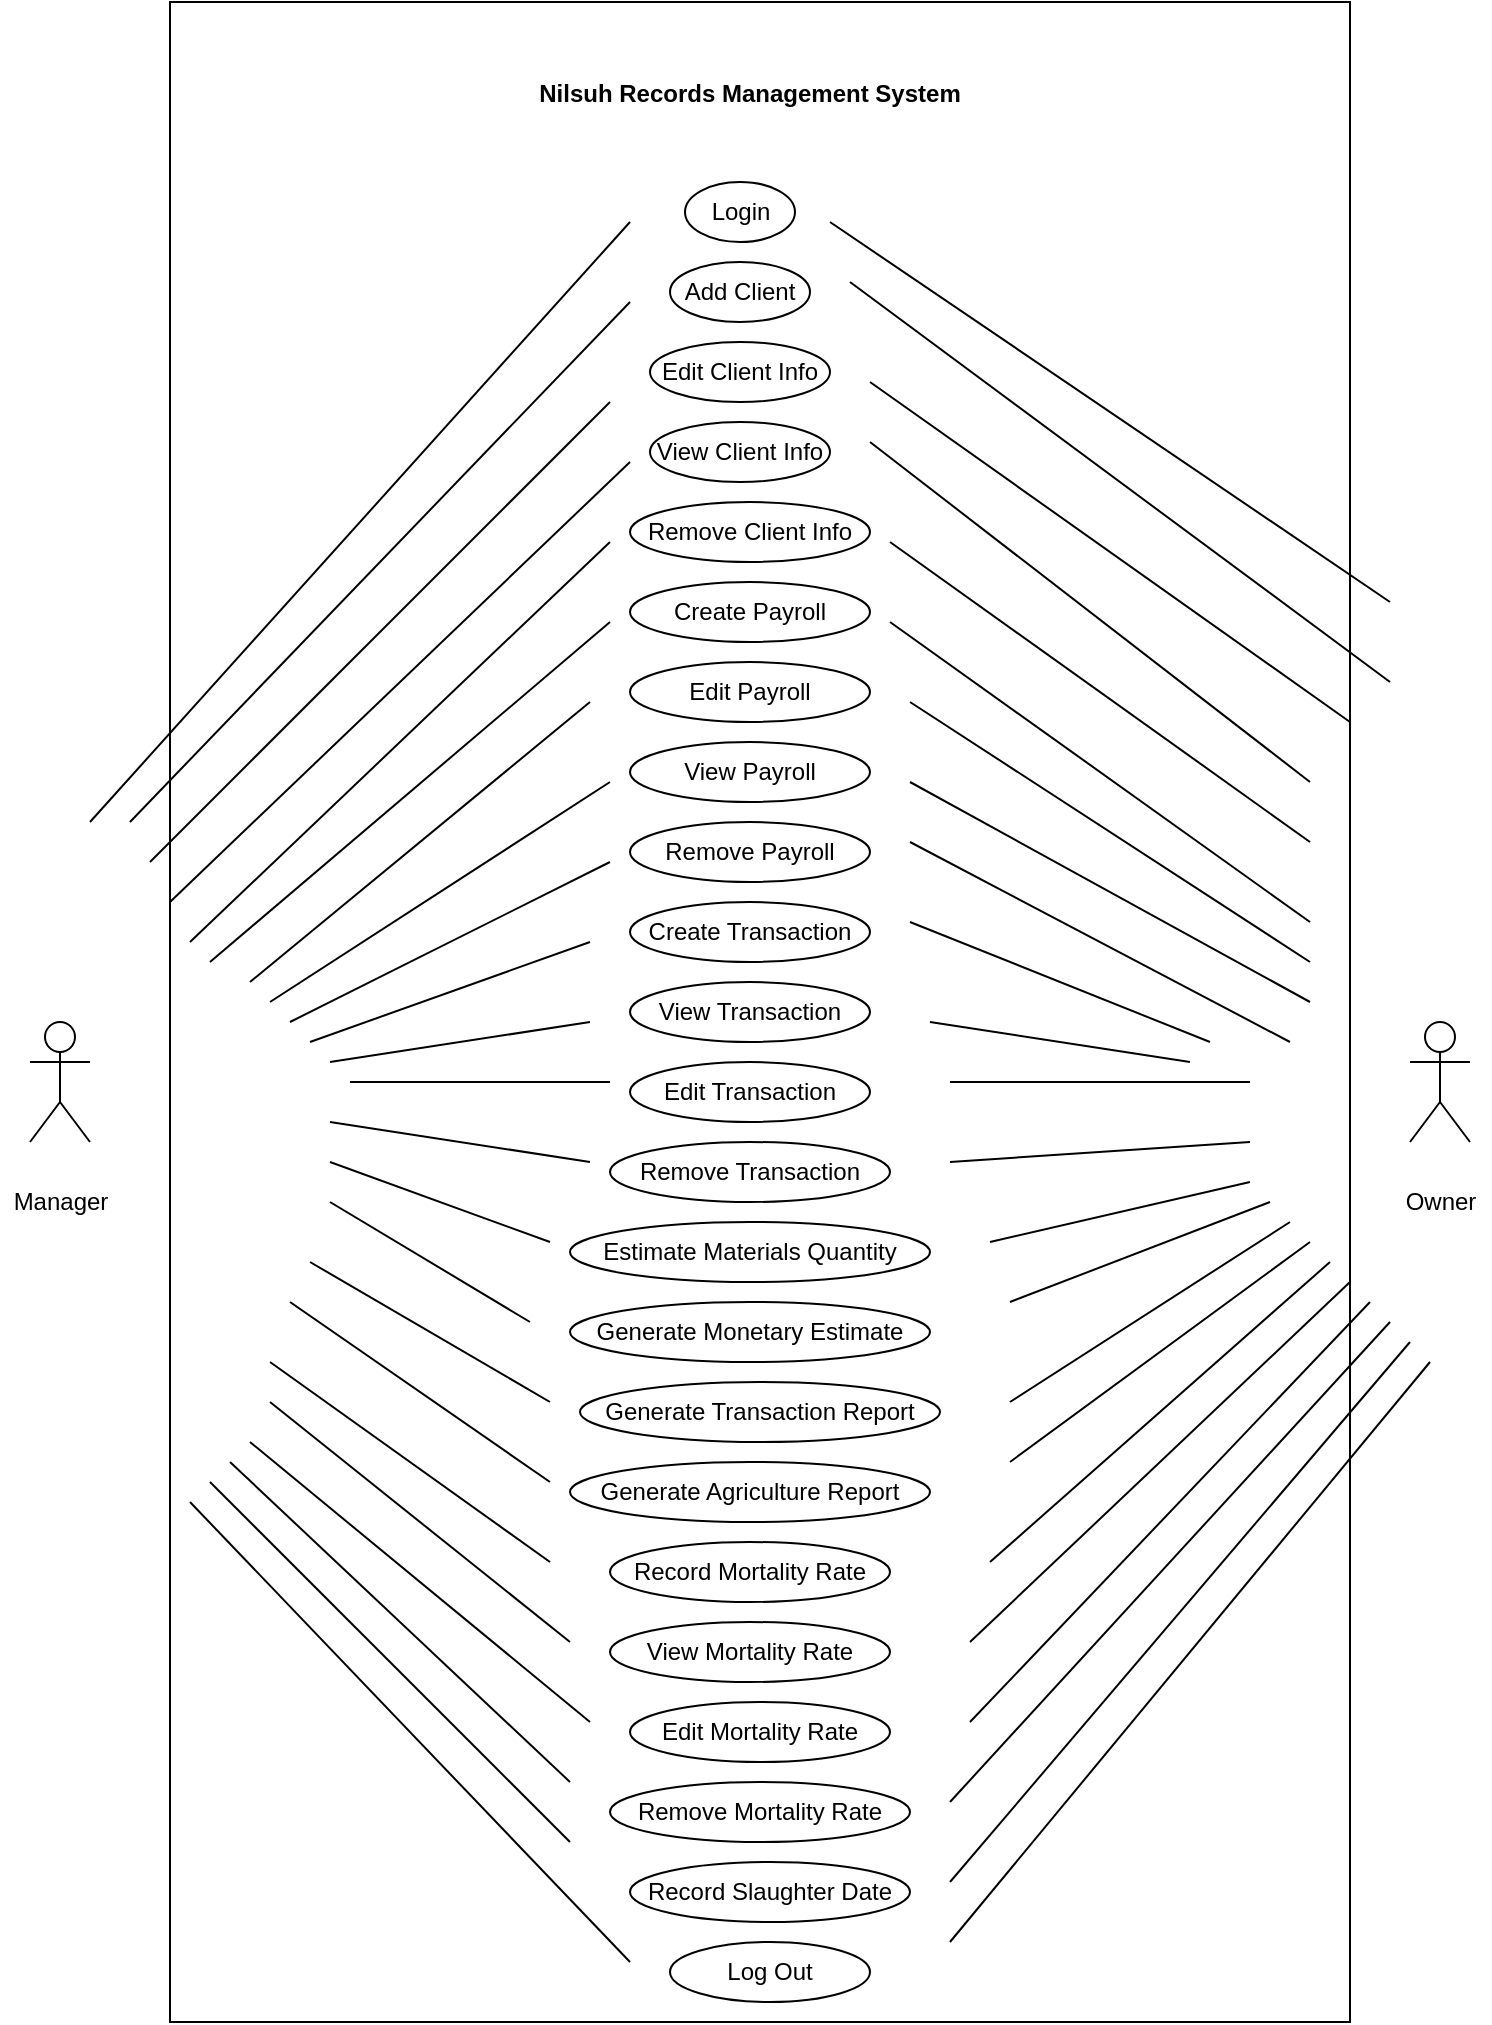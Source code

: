 <mxfile version="13.9.2" type="github">
  <diagram name="Page-1" id="0783ab3e-0a74-02c8-0abd-f7b4e66b4bec">
    <mxGraphModel dx="786" dy="562" grid="1" gridSize="10" guides="1" tooltips="1" connect="1" arrows="1" fold="1" page="1" pageScale="1" pageWidth="850" pageHeight="1100" background="#ffffff" math="0" shadow="0">
      <root>
        <mxCell id="0" />
        <mxCell id="1" parent="0" />
        <mxCell id="gk-y9VXDYpC0o3vN2cTY-11" value="Login" style="ellipse;whiteSpace=wrap;html=1;strokeColor=#000000;strokeWidth=1;" vertex="1" parent="1">
          <mxGeometry x="387.5" y="110" width="55" height="30" as="geometry" />
        </mxCell>
        <mxCell id="gk-y9VXDYpC0o3vN2cTY-18" value="Add Client" style="ellipse;whiteSpace=wrap;html=1;strokeColor=#000000;strokeWidth=1;" vertex="1" parent="1">
          <mxGeometry x="380" y="150" width="70" height="30" as="geometry" />
        </mxCell>
        <mxCell id="gk-y9VXDYpC0o3vN2cTY-8" value="" style="shape=umlActor;verticalLabelPosition=bottom;verticalAlign=top;html=1;outlineConnect=0;strokeColor=#000000;strokeWidth=1;direction=east;" vertex="1" parent="1">
          <mxGeometry x="750" y="530" width="30" height="60" as="geometry" />
        </mxCell>
        <mxCell id="gk-y9VXDYpC0o3vN2cTY-2" value="" style="shape=umlActor;verticalLabelPosition=bottom;verticalAlign=top;html=1;direction=east;strokeWidth=1;" vertex="1" parent="1">
          <mxGeometry x="60" y="530" width="30" height="60" as="geometry" />
        </mxCell>
        <mxCell id="gk-y9VXDYpC0o3vN2cTY-9" value="Manager" style="text;html=1;align=center;verticalAlign=middle;resizable=0;points=[];autosize=1;" vertex="1" parent="1">
          <mxGeometry x="45" y="610" width="60" height="20" as="geometry" />
        </mxCell>
        <mxCell id="gk-y9VXDYpC0o3vN2cTY-29" value="Nilsuh Records Management System" style="fontStyle=1;strokeWidth=1;fillColor=none;strokeColor=#FFFFFF;" vertex="1" parent="1">
          <mxGeometry x="350" y="50" width="140" height="30" as="geometry" />
        </mxCell>
        <mxCell id="gk-y9VXDYpC0o3vN2cTY-31" value="Owner" style="text;html=1;align=center;verticalAlign=middle;resizable=0;points=[];autosize=1;" vertex="1" parent="1">
          <mxGeometry x="740" y="610" width="50" height="20" as="geometry" />
        </mxCell>
        <mxCell id="gk-y9VXDYpC0o3vN2cTY-35" value="Edit Client Info&lt;br&gt;" style="ellipse;whiteSpace=wrap;html=1;strokeColor=#000000;strokeWidth=1;" vertex="1" parent="1">
          <mxGeometry x="370" y="190" width="90" height="30" as="geometry" />
        </mxCell>
        <mxCell id="gk-y9VXDYpC0o3vN2cTY-37" value="View Client Info" style="ellipse;whiteSpace=wrap;html=1;strokeColor=#000000;strokeWidth=1;" vertex="1" parent="1">
          <mxGeometry x="370" y="230" width="90" height="30" as="geometry" />
        </mxCell>
        <mxCell id="gk-y9VXDYpC0o3vN2cTY-38" value="Remove Client Info" style="ellipse;whiteSpace=wrap;html=1;strokeColor=#000000;strokeWidth=1;" vertex="1" parent="1">
          <mxGeometry x="360" y="270" width="120" height="30" as="geometry" />
        </mxCell>
        <mxCell id="gk-y9VXDYpC0o3vN2cTY-39" value="Create Payroll" style="ellipse;whiteSpace=wrap;html=1;strokeColor=#000000;strokeWidth=1;" vertex="1" parent="1">
          <mxGeometry x="360" y="310" width="120" height="30" as="geometry" />
        </mxCell>
        <mxCell id="gk-y9VXDYpC0o3vN2cTY-40" value="Edit Payroll" style="ellipse;whiteSpace=wrap;html=1;strokeColor=#000000;strokeWidth=1;" vertex="1" parent="1">
          <mxGeometry x="360" y="350" width="120" height="30" as="geometry" />
        </mxCell>
        <mxCell id="gk-y9VXDYpC0o3vN2cTY-41" value="View Payroll" style="ellipse;whiteSpace=wrap;html=1;strokeColor=#000000;strokeWidth=1;" vertex="1" parent="1">
          <mxGeometry x="360" y="390" width="120" height="30" as="geometry" />
        </mxCell>
        <mxCell id="gk-y9VXDYpC0o3vN2cTY-42" value="Remove Payroll" style="ellipse;whiteSpace=wrap;html=1;strokeColor=#000000;strokeWidth=1;" vertex="1" parent="1">
          <mxGeometry x="360" y="430" width="120" height="30" as="geometry" />
        </mxCell>
        <mxCell id="gk-y9VXDYpC0o3vN2cTY-43" value="Create Transaction" style="ellipse;whiteSpace=wrap;html=1;strokeColor=#000000;strokeWidth=1;" vertex="1" parent="1">
          <mxGeometry x="360" y="470" width="120" height="30" as="geometry" />
        </mxCell>
        <mxCell id="gk-y9VXDYpC0o3vN2cTY-44" value="View Transaction" style="ellipse;whiteSpace=wrap;html=1;strokeColor=#000000;strokeWidth=1;" vertex="1" parent="1">
          <mxGeometry x="360" y="510" width="120" height="30" as="geometry" />
        </mxCell>
        <mxCell id="gk-y9VXDYpC0o3vN2cTY-45" value="Edit Transaction" style="ellipse;whiteSpace=wrap;html=1;strokeColor=#000000;strokeWidth=1;" vertex="1" parent="1">
          <mxGeometry x="360" y="550" width="120" height="30" as="geometry" />
        </mxCell>
        <mxCell id="gk-y9VXDYpC0o3vN2cTY-46" value="Remove Transaction" style="ellipse;whiteSpace=wrap;html=1;strokeColor=#000000;strokeWidth=1;" vertex="1" parent="1">
          <mxGeometry x="350" y="590" width="140" height="30" as="geometry" />
        </mxCell>
        <mxCell id="gk-y9VXDYpC0o3vN2cTY-47" value="Estimate Materials Quantity" style="ellipse;whiteSpace=wrap;html=1;strokeColor=#000000;strokeWidth=1;" vertex="1" parent="1">
          <mxGeometry x="330" y="630" width="180" height="30" as="geometry" />
        </mxCell>
        <mxCell id="gk-y9VXDYpC0o3vN2cTY-48" value="Generate Monetary Estimate" style="ellipse;whiteSpace=wrap;html=1;strokeColor=#000000;strokeWidth=1;" vertex="1" parent="1">
          <mxGeometry x="330" y="670" width="180" height="30" as="geometry" />
        </mxCell>
        <mxCell id="gk-y9VXDYpC0o3vN2cTY-49" value="Generate Transaction Report" style="ellipse;whiteSpace=wrap;html=1;strokeColor=#000000;strokeWidth=1;" vertex="1" parent="1">
          <mxGeometry x="335" y="710" width="180" height="30" as="geometry" />
        </mxCell>
        <mxCell id="gk-y9VXDYpC0o3vN2cTY-50" value="Generate Agriculture Report" style="ellipse;whiteSpace=wrap;html=1;strokeColor=#000000;strokeWidth=1;" vertex="1" parent="1">
          <mxGeometry x="330" y="750" width="180" height="30" as="geometry" />
        </mxCell>
        <mxCell id="gk-y9VXDYpC0o3vN2cTY-51" value="Record Mortality Rate" style="ellipse;whiteSpace=wrap;html=1;strokeColor=#000000;strokeWidth=1;" vertex="1" parent="1">
          <mxGeometry x="350" y="790" width="140" height="30" as="geometry" />
        </mxCell>
        <mxCell id="gk-y9VXDYpC0o3vN2cTY-52" value="Record Slaughter Date" style="ellipse;whiteSpace=wrap;html=1;strokeColor=#000000;strokeWidth=1;" vertex="1" parent="1">
          <mxGeometry x="360" y="950" width="140" height="30" as="geometry" />
        </mxCell>
        <mxCell id="gk-y9VXDYpC0o3vN2cTY-53" value="View Mortality Rate" style="ellipse;whiteSpace=wrap;html=1;strokeColor=#000000;strokeWidth=1;" vertex="1" parent="1">
          <mxGeometry x="350" y="830" width="140" height="30" as="geometry" />
        </mxCell>
        <mxCell id="gk-y9VXDYpC0o3vN2cTY-54" value="Edit Mortality Rate" style="ellipse;whiteSpace=wrap;html=1;strokeColor=#000000;strokeWidth=1;" vertex="1" parent="1">
          <mxGeometry x="360" y="870" width="130" height="30" as="geometry" />
        </mxCell>
        <mxCell id="gk-y9VXDYpC0o3vN2cTY-55" value="Remove Mortality Rate" style="ellipse;whiteSpace=wrap;html=1;strokeColor=#000000;strokeWidth=1;" vertex="1" parent="1">
          <mxGeometry x="350" y="910" width="150" height="30" as="geometry" />
        </mxCell>
        <mxCell id="gk-y9VXDYpC0o3vN2cTY-56" value="Log Out" style="ellipse;whiteSpace=wrap;html=1;strokeColor=#000000;strokeWidth=1;" vertex="1" parent="1">
          <mxGeometry x="380" y="990" width="100" height="30" as="geometry" />
        </mxCell>
        <mxCell id="gk-y9VXDYpC0o3vN2cTY-57" value="" style="endArrow=none;html=1;" edge="1" parent="1">
          <mxGeometry width="50" height="50" relative="1" as="geometry">
            <mxPoint x="110" y="430" as="sourcePoint" />
            <mxPoint x="360" y="170" as="targetPoint" />
          </mxGeometry>
        </mxCell>
        <mxCell id="gk-y9VXDYpC0o3vN2cTY-58" value="" style="endArrow=none;html=1;" edge="1" parent="1">
          <mxGeometry width="50" height="50" relative="1" as="geometry">
            <mxPoint x="120" y="450" as="sourcePoint" />
            <mxPoint x="350" y="220" as="targetPoint" />
          </mxGeometry>
        </mxCell>
        <mxCell id="gk-y9VXDYpC0o3vN2cTY-59" value="" style="endArrow=none;html=1;" edge="1" parent="1">
          <mxGeometry width="50" height="50" relative="1" as="geometry">
            <mxPoint x="130" y="470" as="sourcePoint" />
            <mxPoint x="360" y="250" as="targetPoint" />
          </mxGeometry>
        </mxCell>
        <mxCell id="gk-y9VXDYpC0o3vN2cTY-60" value="" style="endArrow=none;html=1;" edge="1" parent="1">
          <mxGeometry width="50" height="50" relative="1" as="geometry">
            <mxPoint x="140" y="490" as="sourcePoint" />
            <mxPoint x="350" y="290" as="targetPoint" />
          </mxGeometry>
        </mxCell>
        <mxCell id="gk-y9VXDYpC0o3vN2cTY-61" value="" style="endArrow=none;html=1;" edge="1" parent="1">
          <mxGeometry width="50" height="50" relative="1" as="geometry">
            <mxPoint x="150" y="500" as="sourcePoint" />
            <mxPoint x="350" y="330" as="targetPoint" />
          </mxGeometry>
        </mxCell>
        <mxCell id="gk-y9VXDYpC0o3vN2cTY-62" value="" style="endArrow=none;html=1;" edge="1" parent="1">
          <mxGeometry width="50" height="50" relative="1" as="geometry">
            <mxPoint x="170" y="510" as="sourcePoint" />
            <mxPoint x="340" y="370" as="targetPoint" />
          </mxGeometry>
        </mxCell>
        <mxCell id="gk-y9VXDYpC0o3vN2cTY-63" value="" style="endArrow=none;html=1;" edge="1" parent="1">
          <mxGeometry width="50" height="50" relative="1" as="geometry">
            <mxPoint x="180" y="520" as="sourcePoint" />
            <mxPoint x="350" y="410" as="targetPoint" />
          </mxGeometry>
        </mxCell>
        <mxCell id="gk-y9VXDYpC0o3vN2cTY-64" value="" style="endArrow=none;html=1;" edge="1" parent="1">
          <mxGeometry width="50" height="50" relative="1" as="geometry">
            <mxPoint x="190" y="530" as="sourcePoint" />
            <mxPoint x="350" y="450" as="targetPoint" />
          </mxGeometry>
        </mxCell>
        <mxCell id="gk-y9VXDYpC0o3vN2cTY-65" value="" style="endArrow=none;html=1;" edge="1" parent="1">
          <mxGeometry width="50" height="50" relative="1" as="geometry">
            <mxPoint x="200" y="540" as="sourcePoint" />
            <mxPoint x="340" y="490" as="targetPoint" />
          </mxGeometry>
        </mxCell>
        <mxCell id="gk-y9VXDYpC0o3vN2cTY-66" value="" style="endArrow=none;html=1;" edge="1" parent="1">
          <mxGeometry width="50" height="50" relative="1" as="geometry">
            <mxPoint x="210" y="550" as="sourcePoint" />
            <mxPoint x="340" y="530" as="targetPoint" />
          </mxGeometry>
        </mxCell>
        <mxCell id="gk-y9VXDYpC0o3vN2cTY-67" value="" style="endArrow=none;html=1;" edge="1" parent="1">
          <mxGeometry width="50" height="50" relative="1" as="geometry">
            <mxPoint x="220" y="560" as="sourcePoint" />
            <mxPoint x="350" y="560" as="targetPoint" />
          </mxGeometry>
        </mxCell>
        <mxCell id="gk-y9VXDYpC0o3vN2cTY-68" value="" style="endArrow=none;html=1;" edge="1" parent="1">
          <mxGeometry width="50" height="50" relative="1" as="geometry">
            <mxPoint x="210" y="580" as="sourcePoint" />
            <mxPoint x="340" y="600" as="targetPoint" />
          </mxGeometry>
        </mxCell>
        <mxCell id="gk-y9VXDYpC0o3vN2cTY-69" value="" style="endArrow=none;html=1;" edge="1" parent="1">
          <mxGeometry width="50" height="50" relative="1" as="geometry">
            <mxPoint x="210" y="600" as="sourcePoint" />
            <mxPoint x="320" y="640" as="targetPoint" />
          </mxGeometry>
        </mxCell>
        <mxCell id="gk-y9VXDYpC0o3vN2cTY-70" value="" style="endArrow=none;html=1;" edge="1" parent="1">
          <mxGeometry width="50" height="50" relative="1" as="geometry">
            <mxPoint x="210" y="620" as="sourcePoint" />
            <mxPoint x="310" y="680" as="targetPoint" />
          </mxGeometry>
        </mxCell>
        <mxCell id="gk-y9VXDYpC0o3vN2cTY-71" value="" style="endArrow=none;html=1;" edge="1" parent="1">
          <mxGeometry width="50" height="50" relative="1" as="geometry">
            <mxPoint x="200" y="650" as="sourcePoint" />
            <mxPoint x="320" y="720" as="targetPoint" />
          </mxGeometry>
        </mxCell>
        <mxCell id="gk-y9VXDYpC0o3vN2cTY-73" value="" style="endArrow=none;html=1;" edge="1" parent="1">
          <mxGeometry width="50" height="50" relative="1" as="geometry">
            <mxPoint x="190" y="670" as="sourcePoint" />
            <mxPoint x="320" y="760" as="targetPoint" />
          </mxGeometry>
        </mxCell>
        <mxCell id="gk-y9VXDYpC0o3vN2cTY-74" value="" style="endArrow=none;html=1;" edge="1" parent="1">
          <mxGeometry width="50" height="50" relative="1" as="geometry">
            <mxPoint x="180" y="700" as="sourcePoint" />
            <mxPoint x="320" y="800" as="targetPoint" />
          </mxGeometry>
        </mxCell>
        <mxCell id="gk-y9VXDYpC0o3vN2cTY-75" value="" style="endArrow=none;html=1;" edge="1" parent="1">
          <mxGeometry width="50" height="50" relative="1" as="geometry">
            <mxPoint x="180" y="720" as="sourcePoint" />
            <mxPoint x="330" y="840" as="targetPoint" />
          </mxGeometry>
        </mxCell>
        <mxCell id="gk-y9VXDYpC0o3vN2cTY-76" value="" style="endArrow=none;html=1;" edge="1" parent="1">
          <mxGeometry width="50" height="50" relative="1" as="geometry">
            <mxPoint x="170" y="740" as="sourcePoint" />
            <mxPoint x="340" y="880" as="targetPoint" />
          </mxGeometry>
        </mxCell>
        <mxCell id="gk-y9VXDYpC0o3vN2cTY-77" value="" style="endArrow=none;html=1;" edge="1" parent="1">
          <mxGeometry width="50" height="50" relative="1" as="geometry">
            <mxPoint x="160" y="750" as="sourcePoint" />
            <mxPoint x="330" y="910" as="targetPoint" />
          </mxGeometry>
        </mxCell>
        <mxCell id="gk-y9VXDYpC0o3vN2cTY-78" value="" style="endArrow=none;html=1;" edge="1" parent="1">
          <mxGeometry width="50" height="50" relative="1" as="geometry">
            <mxPoint x="150" y="760" as="sourcePoint" />
            <mxPoint x="330" y="940" as="targetPoint" />
          </mxGeometry>
        </mxCell>
        <mxCell id="gk-y9VXDYpC0o3vN2cTY-79" value="" style="endArrow=none;html=1;" edge="1" parent="1">
          <mxGeometry width="50" height="50" relative="1" as="geometry">
            <mxPoint x="140" y="770" as="sourcePoint" />
            <mxPoint x="360" y="1000" as="targetPoint" />
          </mxGeometry>
        </mxCell>
        <mxCell id="gk-y9VXDYpC0o3vN2cTY-80" value="" style="endArrow=none;html=1;" edge="1" parent="1">
          <mxGeometry width="50" height="50" relative="1" as="geometry">
            <mxPoint x="90" y="430" as="sourcePoint" />
            <mxPoint x="360" y="130" as="targetPoint" />
          </mxGeometry>
        </mxCell>
        <mxCell id="gk-y9VXDYpC0o3vN2cTY-81" value="" style="endArrow=none;html=1;" edge="1" parent="1">
          <mxGeometry width="50" height="50" relative="1" as="geometry">
            <mxPoint x="740" y="320" as="sourcePoint" />
            <mxPoint x="460" y="130" as="targetPoint" />
          </mxGeometry>
        </mxCell>
        <mxCell id="gk-y9VXDYpC0o3vN2cTY-82" value="" style="endArrow=none;html=1;" edge="1" parent="1">
          <mxGeometry width="50" height="50" relative="1" as="geometry">
            <mxPoint x="740" y="360" as="sourcePoint" />
            <mxPoint x="470" y="160" as="targetPoint" />
          </mxGeometry>
        </mxCell>
        <mxCell id="gk-y9VXDYpC0o3vN2cTY-83" value="" style="endArrow=none;html=1;" edge="1" parent="1">
          <mxGeometry width="50" height="50" relative="1" as="geometry">
            <mxPoint x="720" y="380" as="sourcePoint" />
            <mxPoint x="480" y="210" as="targetPoint" />
          </mxGeometry>
        </mxCell>
        <mxCell id="gk-y9VXDYpC0o3vN2cTY-84" value="" style="endArrow=none;html=1;" edge="1" parent="1">
          <mxGeometry width="50" height="50" relative="1" as="geometry">
            <mxPoint x="700" y="410" as="sourcePoint" />
            <mxPoint x="480" y="240" as="targetPoint" />
          </mxGeometry>
        </mxCell>
        <mxCell id="gk-y9VXDYpC0o3vN2cTY-85" value="" style="endArrow=none;html=1;" edge="1" parent="1">
          <mxGeometry width="50" height="50" relative="1" as="geometry">
            <mxPoint x="700" y="440" as="sourcePoint" />
            <mxPoint x="490" y="290" as="targetPoint" />
          </mxGeometry>
        </mxCell>
        <mxCell id="gk-y9VXDYpC0o3vN2cTY-86" value="" style="endArrow=none;html=1;" edge="1" parent="1">
          <mxGeometry width="50" height="50" relative="1" as="geometry">
            <mxPoint x="700" y="480" as="sourcePoint" />
            <mxPoint x="490" y="330" as="targetPoint" />
          </mxGeometry>
        </mxCell>
        <mxCell id="gk-y9VXDYpC0o3vN2cTY-87" value="" style="endArrow=none;html=1;" edge="1" parent="1">
          <mxGeometry width="50" height="50" relative="1" as="geometry">
            <mxPoint x="700" y="500" as="sourcePoint" />
            <mxPoint x="500" y="370" as="targetPoint" />
          </mxGeometry>
        </mxCell>
        <mxCell id="gk-y9VXDYpC0o3vN2cTY-88" value="" style="endArrow=none;html=1;" edge="1" parent="1">
          <mxGeometry width="50" height="50" relative="1" as="geometry">
            <mxPoint x="700" y="520" as="sourcePoint" />
            <mxPoint x="500" y="410" as="targetPoint" />
          </mxGeometry>
        </mxCell>
        <mxCell id="gk-y9VXDYpC0o3vN2cTY-89" value="" style="endArrow=none;html=1;" edge="1" parent="1">
          <mxGeometry width="50" height="50" relative="1" as="geometry">
            <mxPoint x="690" y="540" as="sourcePoint" />
            <mxPoint x="500" y="440" as="targetPoint" />
          </mxGeometry>
        </mxCell>
        <mxCell id="gk-y9VXDYpC0o3vN2cTY-90" value="" style="endArrow=none;html=1;" edge="1" parent="1">
          <mxGeometry width="50" height="50" relative="1" as="geometry">
            <mxPoint x="650" y="540" as="sourcePoint" />
            <mxPoint x="500" y="480" as="targetPoint" />
          </mxGeometry>
        </mxCell>
        <mxCell id="gk-y9VXDYpC0o3vN2cTY-91" value="" style="endArrow=none;html=1;" edge="1" parent="1">
          <mxGeometry width="50" height="50" relative="1" as="geometry">
            <mxPoint x="640" y="550" as="sourcePoint" />
            <mxPoint x="510" y="530" as="targetPoint" />
          </mxGeometry>
        </mxCell>
        <mxCell id="gk-y9VXDYpC0o3vN2cTY-92" value="" style="endArrow=none;html=1;" edge="1" parent="1">
          <mxGeometry width="50" height="50" relative="1" as="geometry">
            <mxPoint x="670" y="560" as="sourcePoint" />
            <mxPoint x="520" y="560" as="targetPoint" />
          </mxGeometry>
        </mxCell>
        <mxCell id="gk-y9VXDYpC0o3vN2cTY-93" value="" style="endArrow=none;html=1;" edge="1" parent="1">
          <mxGeometry width="50" height="50" relative="1" as="geometry">
            <mxPoint x="670" y="590" as="sourcePoint" />
            <mxPoint x="520" y="600" as="targetPoint" />
          </mxGeometry>
        </mxCell>
        <mxCell id="gk-y9VXDYpC0o3vN2cTY-94" value="" style="endArrow=none;html=1;" edge="1" parent="1">
          <mxGeometry width="50" height="50" relative="1" as="geometry">
            <mxPoint x="670" y="610" as="sourcePoint" />
            <mxPoint x="540" y="640" as="targetPoint" />
          </mxGeometry>
        </mxCell>
        <mxCell id="gk-y9VXDYpC0o3vN2cTY-95" value="" style="endArrow=none;html=1;" edge="1" parent="1">
          <mxGeometry width="50" height="50" relative="1" as="geometry">
            <mxPoint x="680" y="620" as="sourcePoint" />
            <mxPoint x="550" y="670" as="targetPoint" />
          </mxGeometry>
        </mxCell>
        <mxCell id="gk-y9VXDYpC0o3vN2cTY-96" value="" style="endArrow=none;html=1;" edge="1" parent="1">
          <mxGeometry width="50" height="50" relative="1" as="geometry">
            <mxPoint x="690" y="630" as="sourcePoint" />
            <mxPoint x="550" y="720" as="targetPoint" />
          </mxGeometry>
        </mxCell>
        <mxCell id="gk-y9VXDYpC0o3vN2cTY-97" value="" style="endArrow=none;html=1;" edge="1" parent="1">
          <mxGeometry width="50" height="50" relative="1" as="geometry">
            <mxPoint x="700" y="640" as="sourcePoint" />
            <mxPoint x="550" y="750" as="targetPoint" />
          </mxGeometry>
        </mxCell>
        <mxCell id="gk-y9VXDYpC0o3vN2cTY-98" value="" style="endArrow=none;html=1;" edge="1" parent="1">
          <mxGeometry width="50" height="50" relative="1" as="geometry">
            <mxPoint x="710" y="650" as="sourcePoint" />
            <mxPoint x="540" y="800" as="targetPoint" />
          </mxGeometry>
        </mxCell>
        <mxCell id="gk-y9VXDYpC0o3vN2cTY-99" value="" style="endArrow=none;html=1;" edge="1" parent="1">
          <mxGeometry width="50" height="50" relative="1" as="geometry">
            <mxPoint x="720" y="660" as="sourcePoint" />
            <mxPoint x="530" y="840" as="targetPoint" />
          </mxGeometry>
        </mxCell>
        <mxCell id="gk-y9VXDYpC0o3vN2cTY-100" value="" style="endArrow=none;html=1;" edge="1" parent="1">
          <mxGeometry width="50" height="50" relative="1" as="geometry">
            <mxPoint x="730" y="670" as="sourcePoint" />
            <mxPoint x="530" y="880" as="targetPoint" />
          </mxGeometry>
        </mxCell>
        <mxCell id="gk-y9VXDYpC0o3vN2cTY-101" value="" style="endArrow=none;html=1;" edge="1" parent="1">
          <mxGeometry width="50" height="50" relative="1" as="geometry">
            <mxPoint x="740" y="680" as="sourcePoint" />
            <mxPoint x="520" y="920" as="targetPoint" />
          </mxGeometry>
        </mxCell>
        <mxCell id="gk-y9VXDYpC0o3vN2cTY-102" value="" style="endArrow=none;html=1;" edge="1" parent="1">
          <mxGeometry width="50" height="50" relative="1" as="geometry">
            <mxPoint x="750" y="690" as="sourcePoint" />
            <mxPoint x="520" y="960" as="targetPoint" />
          </mxGeometry>
        </mxCell>
        <mxCell id="gk-y9VXDYpC0o3vN2cTY-103" value="" style="endArrow=none;html=1;" edge="1" parent="1">
          <mxGeometry width="50" height="50" relative="1" as="geometry">
            <mxPoint x="760" y="700" as="sourcePoint" />
            <mxPoint x="520" y="990" as="targetPoint" />
          </mxGeometry>
        </mxCell>
        <mxCell id="gk-y9VXDYpC0o3vN2cTY-105" value="" style="rounded=0;whiteSpace=wrap;html=1;strokeWidth=1;fillColor=none;" vertex="1" parent="1">
          <mxGeometry x="130" y="20" width="590" height="1010" as="geometry" />
        </mxCell>
      </root>
    </mxGraphModel>
  </diagram>
</mxfile>
